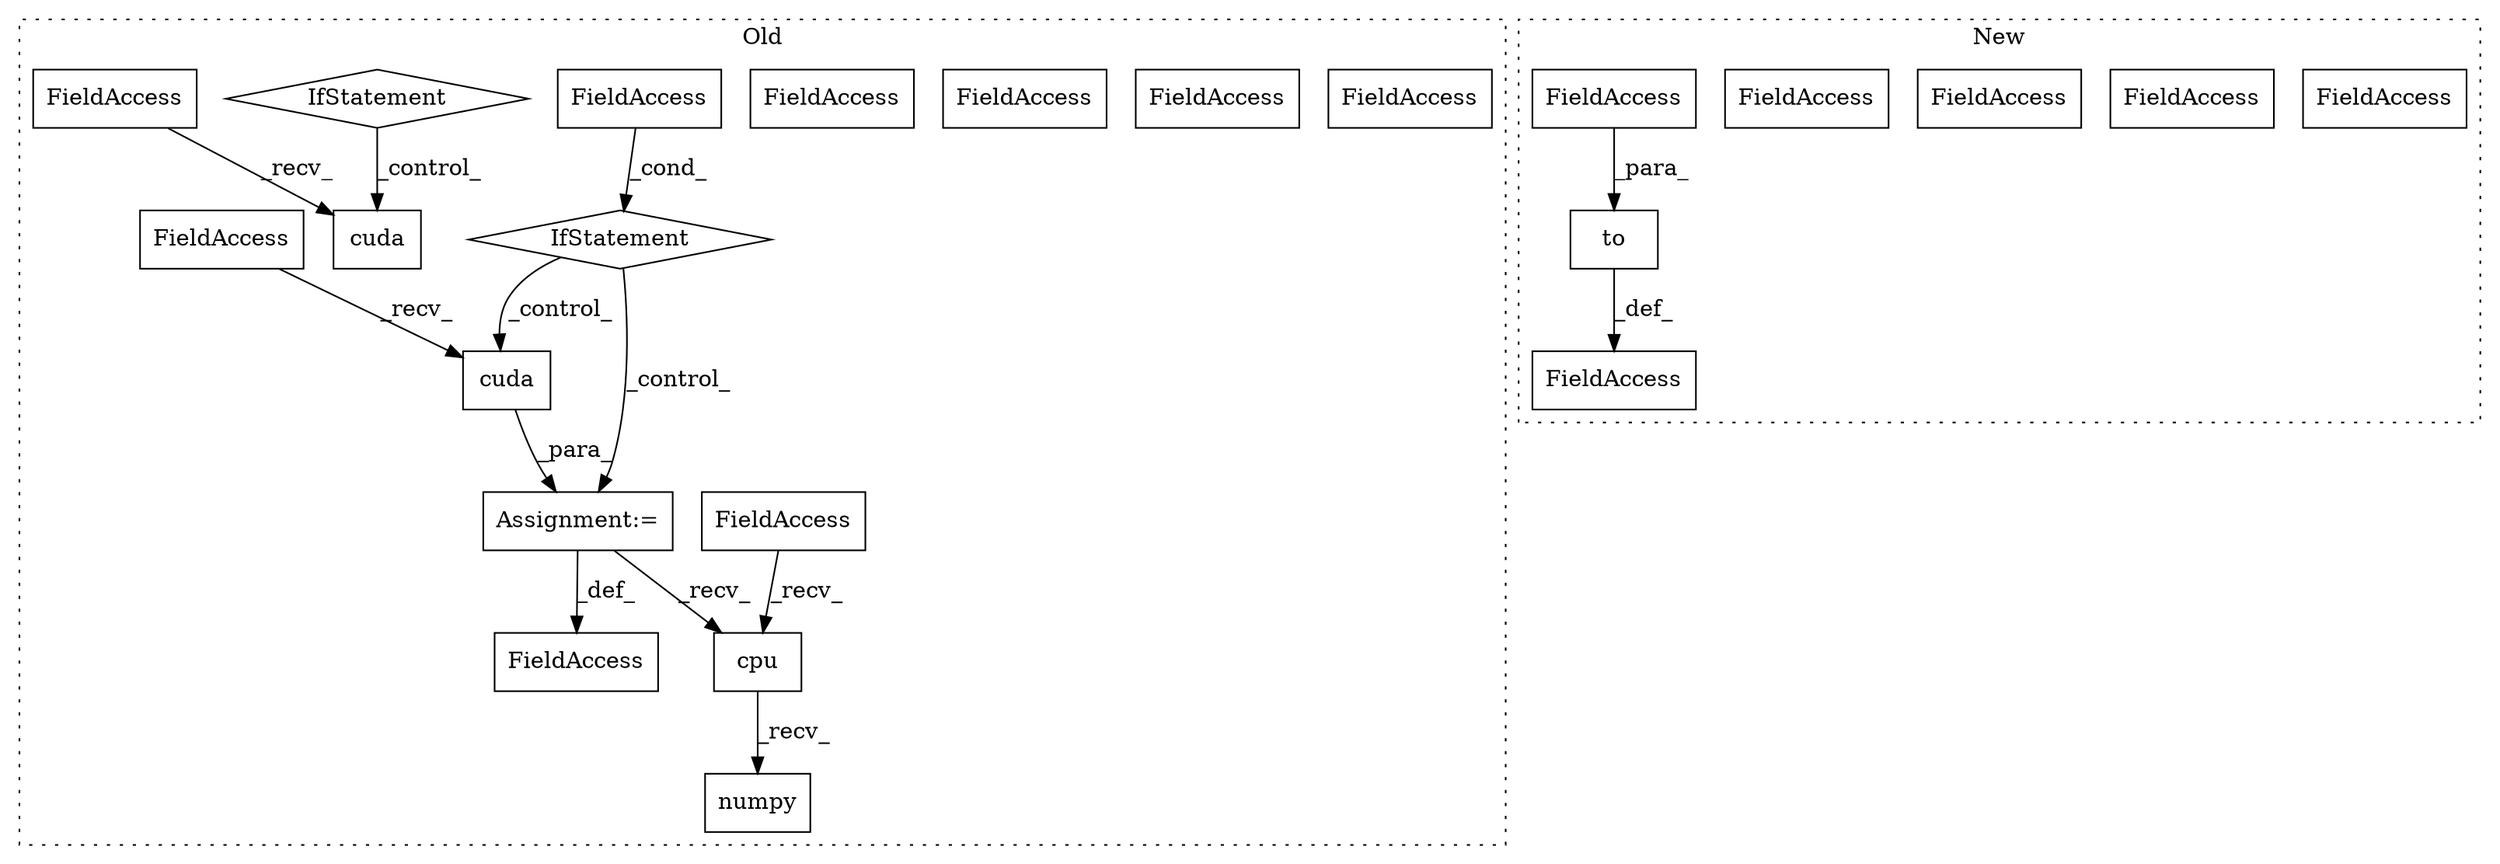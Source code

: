 digraph G {
subgraph cluster0 {
1 [label="cpu" a="32" s="8572" l="5" shape="box"];
3 [label="FieldAccess" a="22" s="8554" l="12" shape="box"];
4 [label="numpy" a="32" s="8578" l="7" shape="box"];
5 [label="cuda" a="32" s="6116" l="6" shape="box"];
7 [label="FieldAccess" a="22" s="6088" l="13" shape="box"];
9 [label="cuda" a="32" s="3647" l="6" shape="box"];
10 [label="FieldAccess" a="22" s="6063" l="4" shape="box"];
11 [label="FieldAccess" a="22" s="3639" l="7" shape="box"];
12 [label="FieldAccess" a="22" s="6102" l="13" shape="box"];
13 [label="FieldAccess" a="22" s="6288" l="4" shape="box"];
14 [label="FieldAccess" a="22" s="4658" l="4" shape="box"];
17 [label="IfStatement" a="25" s="6059,6072" l="4,2" shape="diamond"];
19 [label="IfStatement" a="25" s="3590,3603" l="4,2" shape="diamond"];
20 [label="Assignment:=" a="7" s="6101" l="1" shape="box"];
21 [label="FieldAccess" a="22" s="6063" l="4" shape="box"];
22 [label="FieldAccess" a="22" s="3639" l="7" shape="box"];
label = "Old";
style="dotted";
}
subgraph cluster1 {
2 [label="to" a="32" s="3555,3564" l="3,1" shape="box"];
6 [label="FieldAccess" a="22" s="3558" l="6" shape="box"];
8 [label="FieldAccess" a="22" s="5999" l="6" shape="box"];
15 [label="FieldAccess" a="22" s="3696" l="6" shape="box"];
16 [label="FieldAccess" a="22" s="5888" l="6" shape="box"];
18 [label="FieldAccess" a="22" s="3497" l="7" shape="box"];
23 [label="FieldAccess" a="22" s="3558" l="6" shape="box"];
label = "New";
style="dotted";
}
1 -> 4 [label="_recv_"];
2 -> 18 [label="_def_"];
3 -> 1 [label="_recv_"];
5 -> 20 [label="_para_"];
12 -> 5 [label="_recv_"];
17 -> 20 [label="_control_"];
17 -> 5 [label="_control_"];
19 -> 9 [label="_control_"];
20 -> 7 [label="_def_"];
20 -> 1 [label="_recv_"];
21 -> 17 [label="_cond_"];
22 -> 9 [label="_recv_"];
23 -> 2 [label="_para_"];
}